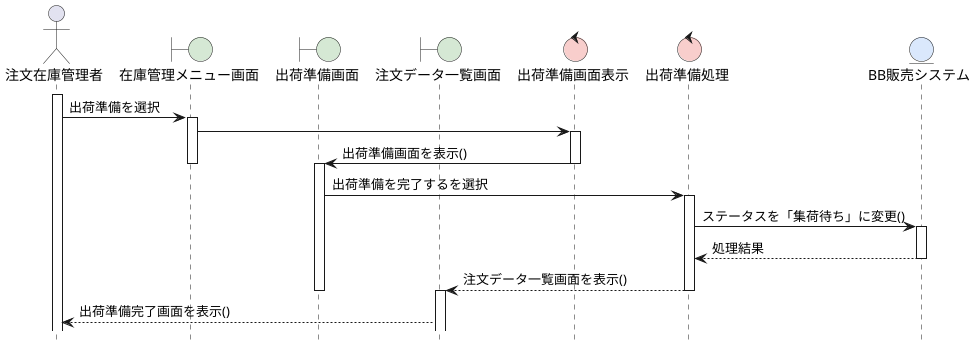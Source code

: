 @startuml .

hide footbox
skinparam BoundaryBackgroundColor #D5E8D4
skinparam ControlBackgroundColor #F8CECC
skinparam EntityBackgroundColor #DAE8FC

actor 注文在庫管理者 as Admin
boundary 在庫管理メニュー画面 as Menu
boundary 出荷準備画面 as Sending
boundary 注文データ一覧画面 as List
control 出荷準備画面表示 as Display
control 出荷準備処理 as Process
entity BB販売システム as System
' database 注文データテーブル as OrderDB?

activate Admin
Admin -> Menu: 出荷準備を選択

activate Menu
Menu -> Display

activate Display
Display -> Sending: 出荷準備画面を表示()
deactivate Menu
deactivate Display

activate Sending
Sending -> Process: 出荷準備を完了するを選択

activate Process
Process -> System: ステータスを「集荷待ち」に変更()

activate System
System --> Process: 処理結果
deactivate System

Process --> List: 注文データ一覧画面を表示()
deactivate Process

activate List
deactivate Sending
List --> Admin: 出荷準備完了画面を表示()

@enduml